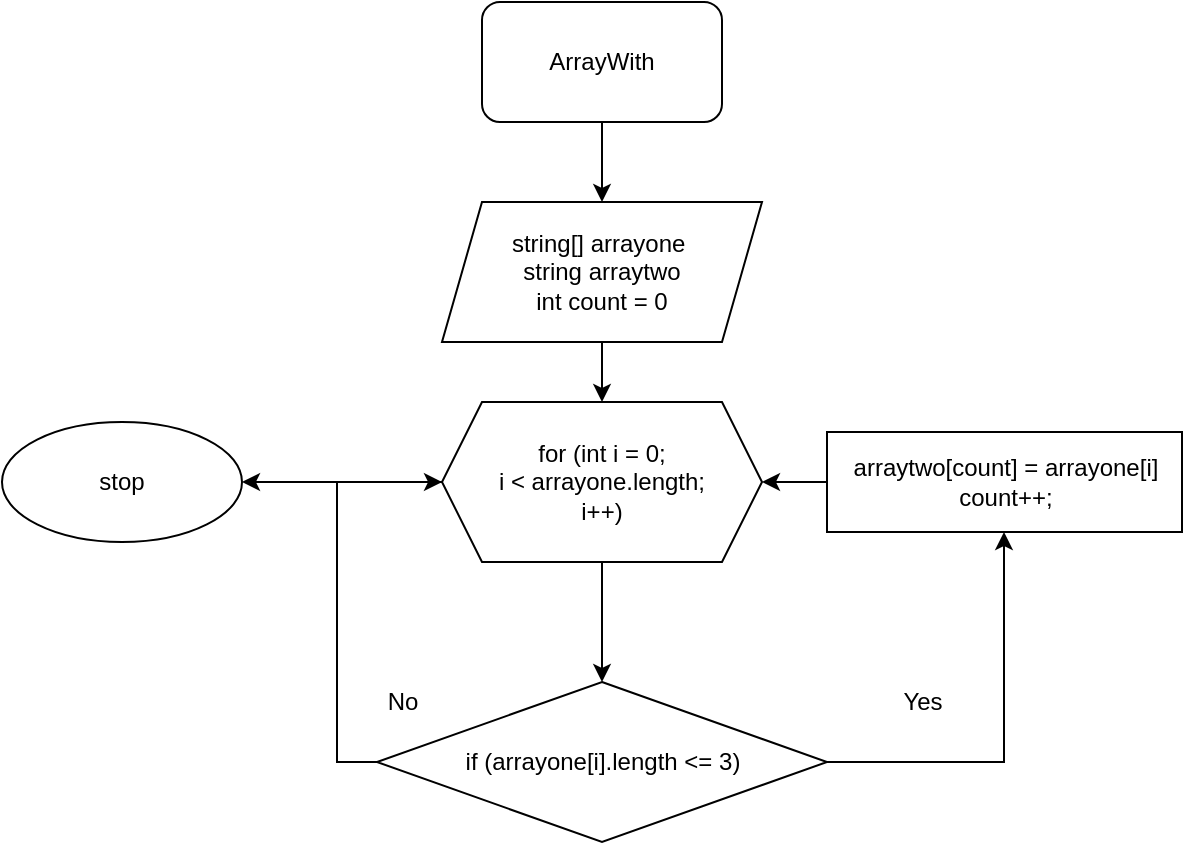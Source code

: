 <mxfile>
    <diagram id="dCFQvHe4JGjSt3YuayWd" name="Страница 1">
        <mxGraphModel dx="756" dy="396" grid="1" gridSize="10" guides="1" tooltips="1" connect="1" arrows="1" fold="1" page="1" pageScale="1" pageWidth="827" pageHeight="1169" math="0" shadow="0">
            <root>
                <mxCell id="0"/>
                <mxCell id="1" parent="0"/>
                <mxCell id="Us0tKzqu7k8OJ8cIInzV-1" value="" style="edgeStyle=orthogonalEdgeStyle;rounded=0;orthogonalLoop=1;jettySize=auto;html=1;" parent="1" source="Us0tKzqu7k8OJ8cIInzV-2" target="Us0tKzqu7k8OJ8cIInzV-4" edge="1">
                    <mxGeometry relative="1" as="geometry"/>
                </mxCell>
                <mxCell id="Us0tKzqu7k8OJ8cIInzV-2" value="ArrayWith" style="rounded=1;whiteSpace=wrap;html=1;" parent="1" vertex="1">
                    <mxGeometry x="330" y="10" width="120" height="60" as="geometry"/>
                </mxCell>
                <mxCell id="Us0tKzqu7k8OJ8cIInzV-3" value="" style="edgeStyle=orthogonalEdgeStyle;rounded=0;orthogonalLoop=1;jettySize=auto;html=1;" parent="1" source="Us0tKzqu7k8OJ8cIInzV-4" target="Us0tKzqu7k8OJ8cIInzV-6" edge="1">
                    <mxGeometry relative="1" as="geometry"/>
                </mxCell>
                <mxCell id="Us0tKzqu7k8OJ8cIInzV-4" value="string[] arrayone&amp;nbsp;&lt;br&gt;string arraytwo&lt;br&gt;int count = 0" style="shape=parallelogram;perimeter=parallelogramPerimeter;whiteSpace=wrap;html=1;fixedSize=1;" parent="1" vertex="1">
                    <mxGeometry x="310" y="110" width="160" height="70" as="geometry"/>
                </mxCell>
                <mxCell id="Us0tKzqu7k8OJ8cIInzV-5" value="" style="edgeStyle=orthogonalEdgeStyle;rounded=0;orthogonalLoop=1;jettySize=auto;html=1;" parent="1" source="Us0tKzqu7k8OJ8cIInzV-6" target="Us0tKzqu7k8OJ8cIInzV-9" edge="1">
                    <mxGeometry relative="1" as="geometry"/>
                </mxCell>
                <mxCell id="3" value="" style="edgeStyle=none;html=1;" edge="1" parent="1" source="Us0tKzqu7k8OJ8cIInzV-6" target="2">
                    <mxGeometry relative="1" as="geometry"/>
                </mxCell>
                <mxCell id="Us0tKzqu7k8OJ8cIInzV-6" value="for (int i = 0;&lt;br&gt;i &amp;lt; arrayone.length;&lt;br&gt;i++)" style="shape=hexagon;perimeter=hexagonPerimeter2;whiteSpace=wrap;html=1;fixedSize=1;" parent="1" vertex="1">
                    <mxGeometry x="310" y="210" width="160" height="80" as="geometry"/>
                </mxCell>
                <mxCell id="Us0tKzqu7k8OJ8cIInzV-7" value="" style="edgeStyle=orthogonalEdgeStyle;rounded=0;orthogonalLoop=1;jettySize=auto;html=1;" parent="1" source="Us0tKzqu7k8OJ8cIInzV-9" target="Us0tKzqu7k8OJ8cIInzV-11" edge="1">
                    <mxGeometry relative="1" as="geometry">
                        <Array as="points">
                            <mxPoint x="591" y="390"/>
                        </Array>
                    </mxGeometry>
                </mxCell>
                <mxCell id="Us0tKzqu7k8OJ8cIInzV-8" style="edgeStyle=orthogonalEdgeStyle;rounded=0;orthogonalLoop=1;jettySize=auto;html=1;exitX=0;exitY=0.5;exitDx=0;exitDy=0;entryX=0;entryY=0.5;entryDx=0;entryDy=0;" parent="1" source="Us0tKzqu7k8OJ8cIInzV-9" target="Us0tKzqu7k8OJ8cIInzV-6" edge="1">
                    <mxGeometry relative="1" as="geometry"/>
                </mxCell>
                <mxCell id="Us0tKzqu7k8OJ8cIInzV-9" value="if (arrayone[i].length &amp;lt;= 3)" style="rhombus;whiteSpace=wrap;html=1;" parent="1" vertex="1">
                    <mxGeometry x="277.5" y="350" width="225" height="80" as="geometry"/>
                </mxCell>
                <mxCell id="Us0tKzqu7k8OJ8cIInzV-10" value="" style="edgeStyle=orthogonalEdgeStyle;rounded=0;orthogonalLoop=1;jettySize=auto;html=1;" parent="1" source="Us0tKzqu7k8OJ8cIInzV-11" target="Us0tKzqu7k8OJ8cIInzV-6" edge="1">
                    <mxGeometry relative="1" as="geometry"/>
                </mxCell>
                <mxCell id="Us0tKzqu7k8OJ8cIInzV-11" value="arraytwo[count] = arrayone[i]&lt;br&gt;count++;" style="whiteSpace=wrap;html=1;" parent="1" vertex="1">
                    <mxGeometry x="502.5" y="225" width="177.5" height="50" as="geometry"/>
                </mxCell>
                <mxCell id="Us0tKzqu7k8OJ8cIInzV-12" value="Yes" style="text;html=1;align=center;verticalAlign=middle;resizable=0;points=[];autosize=1;strokeColor=none;fillColor=none;" parent="1" vertex="1">
                    <mxGeometry x="530" y="350" width="40" height="20" as="geometry"/>
                </mxCell>
                <mxCell id="Us0tKzqu7k8OJ8cIInzV-13" value="No" style="text;html=1;align=center;verticalAlign=middle;resizable=0;points=[];autosize=1;strokeColor=none;fillColor=none;" parent="1" vertex="1">
                    <mxGeometry x="275" y="350" width="30" height="20" as="geometry"/>
                </mxCell>
                <mxCell id="2" value="stop" style="ellipse;whiteSpace=wrap;html=1;" vertex="1" parent="1">
                    <mxGeometry x="90" y="220" width="120" height="60" as="geometry"/>
                </mxCell>
            </root>
        </mxGraphModel>
    </diagram>
</mxfile>